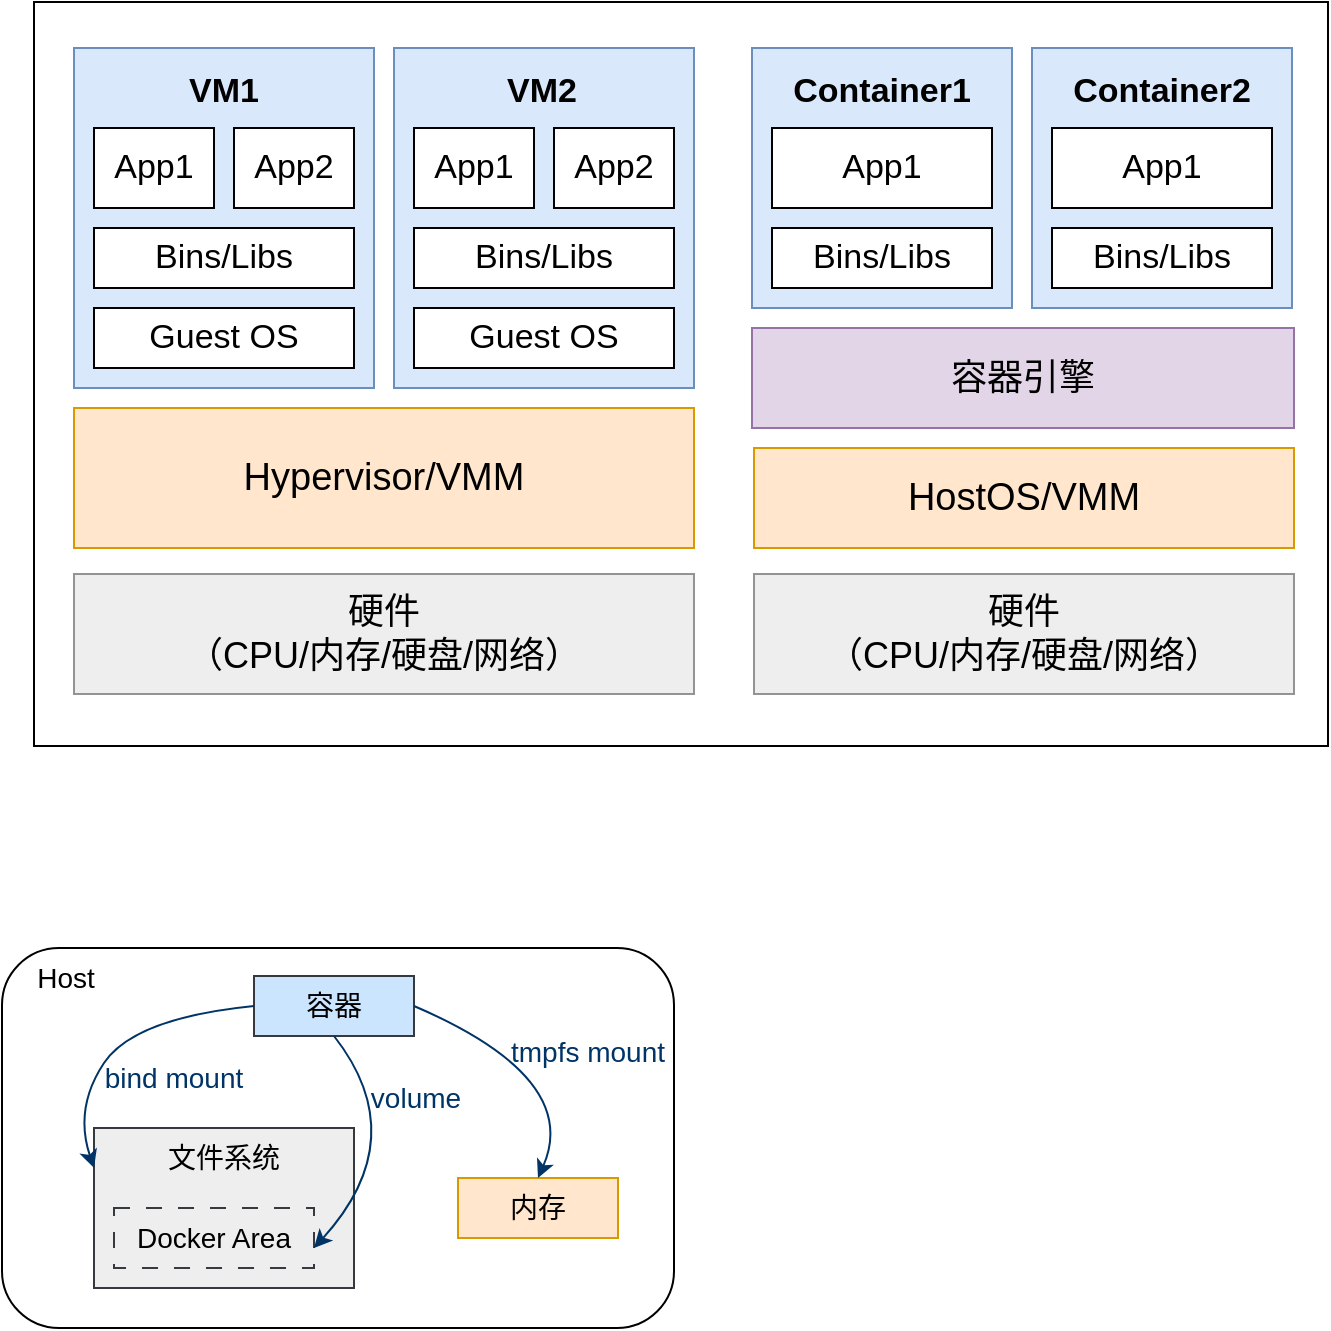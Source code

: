 <mxfile version="26.1.0">
  <diagram name="第 1 页" id="44ZVrLmqxPfrwCW0gd7F">
    <mxGraphModel dx="1400" dy="1109" grid="0" gridSize="10" guides="1" tooltips="1" connect="1" arrows="1" fold="1" page="0" pageScale="1" pageWidth="827" pageHeight="1169" math="0" shadow="0">
      <root>
        <mxCell id="0" />
        <mxCell id="1" parent="0" />
        <mxCell id="c8mV4seKHAKRTPtKpaVG-1" value="" style="rounded=1;whiteSpace=wrap;html=1;fontSize=14;fillColor=none;" vertex="1" parent="1">
          <mxGeometry x="-556" y="70" width="336" height="190" as="geometry" />
        </mxCell>
        <mxCell id="c8mV4seKHAKRTPtKpaVG-5" value="&lt;font&gt;Host&lt;/font&gt;" style="text;html=1;align=center;verticalAlign=middle;whiteSpace=wrap;rounded=0;fontSize=14;" vertex="1" parent="1">
          <mxGeometry x="-556" y="70" width="64" height="30" as="geometry" />
        </mxCell>
        <mxCell id="E0c5lzYY-KsFI5MVlqS7-1" value="" style="rounded=0;whiteSpace=wrap;html=1;" parent="1" vertex="1">
          <mxGeometry x="-540" y="-403" width="647" height="372" as="geometry" />
        </mxCell>
        <mxCell id="3Vd9QLCNDWLQVO_T61nP-1" value="&lt;font style=&quot;font-size: 18px;&quot;&gt;硬件&lt;/font&gt;&lt;div&gt;&lt;font style=&quot;font-size: 18px;&quot;&gt;（CPU/内存/硬盘/网络）&lt;/font&gt;&lt;/div&gt;" style="rounded=0;whiteSpace=wrap;html=1;fillColor=#eeeeee;strokeColor=#939393;" parent="1" vertex="1">
          <mxGeometry x="-520" y="-117" width="310" height="60" as="geometry" />
        </mxCell>
        <mxCell id="3Vd9QLCNDWLQVO_T61nP-2" value="&lt;font style=&quot;font-size: 18px;&quot;&gt;硬件&lt;/font&gt;&lt;div&gt;&lt;font style=&quot;font-size: 18px;&quot;&gt;（CPU/内存/硬盘/网络）&lt;/font&gt;&lt;/div&gt;" style="rounded=0;whiteSpace=wrap;html=1;fillColor=#eeeeee;strokeColor=#939393;" parent="1" vertex="1">
          <mxGeometry x="-180" y="-117" width="270" height="60" as="geometry" />
        </mxCell>
        <mxCell id="3Vd9QLCNDWLQVO_T61nP-3" value="&lt;font style=&quot;font-size: 19px;&quot;&gt;Hypervisor/VMM&lt;/font&gt;" style="rounded=0;whiteSpace=wrap;html=1;fillColor=#ffe6cc;strokeColor=#d79b00;" parent="1" vertex="1">
          <mxGeometry x="-520" y="-200" width="310" height="70" as="geometry" />
        </mxCell>
        <mxCell id="3Vd9QLCNDWLQVO_T61nP-4" value="&lt;font style=&quot;font-size: 19px;&quot;&gt;HostOS/VMM&lt;/font&gt;" style="rounded=0;whiteSpace=wrap;html=1;fillColor=#ffe6cc;strokeColor=#d79b00;" parent="1" vertex="1">
          <mxGeometry x="-180" y="-180" width="270" height="50" as="geometry" />
        </mxCell>
        <mxCell id="3Vd9QLCNDWLQVO_T61nP-5" value="&lt;font style=&quot;font-size: 18px;&quot;&gt;容器引擎&lt;/font&gt;" style="rounded=0;whiteSpace=wrap;html=1;fillColor=#e1d5e7;strokeColor=#9673a6;" parent="1" vertex="1">
          <mxGeometry x="-181" y="-240" width="271" height="50" as="geometry" />
        </mxCell>
        <mxCell id="3Vd9QLCNDWLQVO_T61nP-6" value="" style="rounded=0;whiteSpace=wrap;html=1;fillColor=#dae8fc;strokeColor=#6c8ebf;" parent="1" vertex="1">
          <mxGeometry x="-520" y="-380" width="150" height="170" as="geometry" />
        </mxCell>
        <mxCell id="3Vd9QLCNDWLQVO_T61nP-7" value="&lt;font style=&quot;font-size: 17px;&quot;&gt;VM1&lt;/font&gt;" style="text;html=1;align=center;verticalAlign=middle;whiteSpace=wrap;rounded=0;fontStyle=1" parent="1" vertex="1">
          <mxGeometry x="-475" y="-373" width="60" height="30" as="geometry" />
        </mxCell>
        <mxCell id="3Vd9QLCNDWLQVO_T61nP-9" value="&lt;span style=&quot;font-size: 17px;&quot;&gt;App1&lt;/span&gt;" style="rounded=0;whiteSpace=wrap;html=1;" parent="1" vertex="1">
          <mxGeometry x="-510" y="-340" width="60" height="40" as="geometry" />
        </mxCell>
        <mxCell id="3Vd9QLCNDWLQVO_T61nP-11" value="&lt;span style=&quot;font-size: 17px;&quot;&gt;App2&lt;/span&gt;" style="rounded=0;whiteSpace=wrap;html=1;" parent="1" vertex="1">
          <mxGeometry x="-440" y="-340" width="60" height="40" as="geometry" />
        </mxCell>
        <mxCell id="3Vd9QLCNDWLQVO_T61nP-12" value="&lt;span style=&quot;font-size: 17px;&quot;&gt;Bins/Libs&lt;/span&gt;" style="rounded=0;whiteSpace=wrap;html=1;" parent="1" vertex="1">
          <mxGeometry x="-510" y="-290" width="130" height="30" as="geometry" />
        </mxCell>
        <mxCell id="3Vd9QLCNDWLQVO_T61nP-13" value="&lt;span style=&quot;font-size: 17px;&quot;&gt;Guest OS&lt;/span&gt;" style="rounded=0;whiteSpace=wrap;html=1;" parent="1" vertex="1">
          <mxGeometry x="-510" y="-250" width="130" height="30" as="geometry" />
        </mxCell>
        <mxCell id="3Vd9QLCNDWLQVO_T61nP-14" value="" style="rounded=0;whiteSpace=wrap;html=1;fillColor=#dae8fc;strokeColor=#6c8ebf;" parent="1" vertex="1">
          <mxGeometry x="-360" y="-380" width="150" height="170" as="geometry" />
        </mxCell>
        <mxCell id="3Vd9QLCNDWLQVO_T61nP-15" value="&lt;font style=&quot;font-size: 17px;&quot;&gt;VM2&lt;/font&gt;" style="text;html=1;align=center;verticalAlign=middle;whiteSpace=wrap;rounded=0;fontStyle=1" parent="1" vertex="1">
          <mxGeometry x="-316" y="-373" width="60" height="30" as="geometry" />
        </mxCell>
        <mxCell id="3Vd9QLCNDWLQVO_T61nP-16" value="&lt;span style=&quot;font-size: 17px;&quot;&gt;App1&lt;/span&gt;" style="rounded=0;whiteSpace=wrap;html=1;" parent="1" vertex="1">
          <mxGeometry x="-350" y="-340" width="60" height="40" as="geometry" />
        </mxCell>
        <mxCell id="3Vd9QLCNDWLQVO_T61nP-17" value="&lt;span style=&quot;font-size: 17px;&quot;&gt;App2&lt;/span&gt;" style="rounded=0;whiteSpace=wrap;html=1;" parent="1" vertex="1">
          <mxGeometry x="-280" y="-340" width="60" height="40" as="geometry" />
        </mxCell>
        <mxCell id="3Vd9QLCNDWLQVO_T61nP-18" value="&lt;span style=&quot;font-size: 17px;&quot;&gt;Bins/Libs&lt;/span&gt;" style="rounded=0;whiteSpace=wrap;html=1;" parent="1" vertex="1">
          <mxGeometry x="-350" y="-290" width="130" height="30" as="geometry" />
        </mxCell>
        <mxCell id="3Vd9QLCNDWLQVO_T61nP-19" value="&lt;span style=&quot;font-size: 17px;&quot;&gt;Guest OS&lt;/span&gt;" style="rounded=0;whiteSpace=wrap;html=1;" parent="1" vertex="1">
          <mxGeometry x="-350" y="-250" width="130" height="30" as="geometry" />
        </mxCell>
        <mxCell id="3Vd9QLCNDWLQVO_T61nP-21" value="" style="rounded=0;whiteSpace=wrap;html=1;fillColor=#dae8fc;strokeColor=#6c8ebf;" parent="1" vertex="1">
          <mxGeometry x="-181" y="-380" width="130" height="130" as="geometry" />
        </mxCell>
        <mxCell id="3Vd9QLCNDWLQVO_T61nP-22" value="&lt;font style=&quot;font-size: 17px;&quot;&gt;Container1&lt;/font&gt;" style="text;html=1;align=center;verticalAlign=middle;whiteSpace=wrap;rounded=0;fontStyle=1" parent="1" vertex="1">
          <mxGeometry x="-146" y="-373" width="60" height="30" as="geometry" />
        </mxCell>
        <mxCell id="3Vd9QLCNDWLQVO_T61nP-23" value="&lt;span style=&quot;font-size: 17px;&quot;&gt;App1&lt;/span&gt;" style="rounded=0;whiteSpace=wrap;html=1;" parent="1" vertex="1">
          <mxGeometry x="-171" y="-340" width="110" height="40" as="geometry" />
        </mxCell>
        <mxCell id="3Vd9QLCNDWLQVO_T61nP-25" value="&lt;span style=&quot;font-size: 17px;&quot;&gt;Bins/Libs&lt;/span&gt;" style="rounded=0;whiteSpace=wrap;html=1;" parent="1" vertex="1">
          <mxGeometry x="-171" y="-290" width="110" height="30" as="geometry" />
        </mxCell>
        <mxCell id="3Vd9QLCNDWLQVO_T61nP-32" value="" style="rounded=0;whiteSpace=wrap;html=1;fillColor=#dae8fc;strokeColor=#6c8ebf;" parent="1" vertex="1">
          <mxGeometry x="-41" y="-380" width="130" height="130" as="geometry" />
        </mxCell>
        <mxCell id="3Vd9QLCNDWLQVO_T61nP-33" value="&lt;font style=&quot;font-size: 17px;&quot;&gt;Container2&lt;/font&gt;" style="text;html=1;align=center;verticalAlign=middle;whiteSpace=wrap;rounded=0;fontStyle=1" parent="1" vertex="1">
          <mxGeometry x="-6" y="-373" width="60" height="30" as="geometry" />
        </mxCell>
        <mxCell id="3Vd9QLCNDWLQVO_T61nP-34" value="&lt;span style=&quot;font-size: 17px;&quot;&gt;App1&lt;/span&gt;" style="rounded=0;whiteSpace=wrap;html=1;" parent="1" vertex="1">
          <mxGeometry x="-31" y="-340" width="110" height="40" as="geometry" />
        </mxCell>
        <mxCell id="3Vd9QLCNDWLQVO_T61nP-36" value="&lt;span style=&quot;font-size: 17px;&quot;&gt;Bins/Libs&lt;/span&gt;" style="rounded=0;whiteSpace=wrap;html=1;" parent="1" vertex="1">
          <mxGeometry x="-31" y="-290" width="110" height="30" as="geometry" />
        </mxCell>
        <mxCell id="c8mV4seKHAKRTPtKpaVG-2" value="&lt;font&gt;容器&lt;/font&gt;" style="rounded=0;whiteSpace=wrap;html=1;fillColor=#cce5ff;strokeColor=#36393d;fontSize=14;" vertex="1" parent="1">
          <mxGeometry x="-430" y="84" width="80" height="30" as="geometry" />
        </mxCell>
        <mxCell id="c8mV4seKHAKRTPtKpaVG-4" value="" style="rounded=0;whiteSpace=wrap;html=1;fillColor=#eeeeee;strokeColor=#36393d;fontSize=14;" vertex="1" parent="1">
          <mxGeometry x="-510" y="160" width="130" height="80" as="geometry" />
        </mxCell>
        <mxCell id="3Vd9QLCNDWLQVO_T61nP-8" value="&lt;font&gt;文件系统&lt;/font&gt;" style="text;html=1;align=center;verticalAlign=middle;whiteSpace=wrap;rounded=0;fontSize=14;" parent="1" vertex="1">
          <mxGeometry x="-480" y="160" width="70" height="30" as="geometry" />
        </mxCell>
        <mxCell id="c8mV4seKHAKRTPtKpaVG-3" value="&lt;font&gt;Docker Area&lt;/font&gt;" style="rounded=0;whiteSpace=wrap;html=1;dashed=1;dashPattern=8 8;fillColor=#eeeeee;strokeColor=#36393d;fontSize=14;" vertex="1" parent="1">
          <mxGeometry x="-500" y="200" width="100" height="30" as="geometry" />
        </mxCell>
        <mxCell id="c8mV4seKHAKRTPtKpaVG-6" value="&lt;font&gt;内存&lt;/font&gt;" style="rounded=0;whiteSpace=wrap;html=1;fillColor=#ffe6cc;strokeColor=#d79b00;fontSize=14;" vertex="1" parent="1">
          <mxGeometry x="-328" y="185" width="80" height="30" as="geometry" />
        </mxCell>
        <mxCell id="c8mV4seKHAKRTPtKpaVG-8" value="" style="curved=1;endArrow=classic;html=1;rounded=0;exitX=0;exitY=0.5;exitDx=0;exitDy=0;entryX=0;entryY=0.25;entryDx=0;entryDy=0;strokeColor=#003366;fontSize=14;" edge="1" parent="1" source="c8mV4seKHAKRTPtKpaVG-2" target="c8mV4seKHAKRTPtKpaVG-4">
          <mxGeometry width="50" height="50" relative="1" as="geometry">
            <mxPoint x="-451" y="130" as="sourcePoint" />
            <mxPoint x="-591" y="190" as="targetPoint" />
            <Array as="points">
              <mxPoint x="-490" y="105" />
              <mxPoint x="-520" y="150" />
            </Array>
          </mxGeometry>
        </mxCell>
        <mxCell id="c8mV4seKHAKRTPtKpaVG-9" value="" style="curved=1;endArrow=classic;html=1;rounded=0;exitX=0.5;exitY=1;exitDx=0;exitDy=0;strokeColor=#003366;fontSize=14;" edge="1" parent="1" source="c8mV4seKHAKRTPtKpaVG-2">
          <mxGeometry width="50" height="50" relative="1" as="geometry">
            <mxPoint x="-350" y="135" as="sourcePoint" />
            <mxPoint x="-400" y="220" as="targetPoint" />
            <Array as="points">
              <mxPoint x="-350" y="165" />
            </Array>
          </mxGeometry>
        </mxCell>
        <mxCell id="c8mV4seKHAKRTPtKpaVG-10" value="" style="curved=1;endArrow=classic;html=1;rounded=0;exitX=1;exitY=0.5;exitDx=0;exitDy=0;entryX=0.5;entryY=0;entryDx=0;entryDy=0;strokeColor=#003366;fontSize=14;" edge="1" parent="1" source="c8mV4seKHAKRTPtKpaVG-2" target="c8mV4seKHAKRTPtKpaVG-6">
          <mxGeometry width="50" height="50" relative="1" as="geometry">
            <mxPoint x="-306" y="90" as="sourcePoint" />
            <mxPoint x="-316" y="190" as="targetPoint" />
            <Array as="points">
              <mxPoint x="-266" y="135" />
            </Array>
          </mxGeometry>
        </mxCell>
        <mxCell id="c8mV4seKHAKRTPtKpaVG-11" value="&lt;font&gt;bind mount&lt;/font&gt;" style="text;html=1;align=center;verticalAlign=middle;whiteSpace=wrap;rounded=0;fontSize=14;fontColor=#003366;" vertex="1" parent="1">
          <mxGeometry x="-510" y="120" width="80" height="30" as="geometry" />
        </mxCell>
        <mxCell id="c8mV4seKHAKRTPtKpaVG-12" value="&lt;font&gt;volume&lt;/font&gt;" style="text;html=1;align=center;verticalAlign=middle;whiteSpace=wrap;rounded=0;fontSize=14;fontColor=#003366;" vertex="1" parent="1">
          <mxGeometry x="-384" y="130" width="70" height="30" as="geometry" />
        </mxCell>
        <mxCell id="c8mV4seKHAKRTPtKpaVG-13" value="&lt;font&gt;tmpfs mount&lt;/font&gt;" style="text;html=1;align=center;verticalAlign=middle;whiteSpace=wrap;rounded=0;fontSize=14;fontColor=#003366;" vertex="1" parent="1">
          <mxGeometry x="-303" y="107" width="80" height="30" as="geometry" />
        </mxCell>
      </root>
    </mxGraphModel>
  </diagram>
</mxfile>
